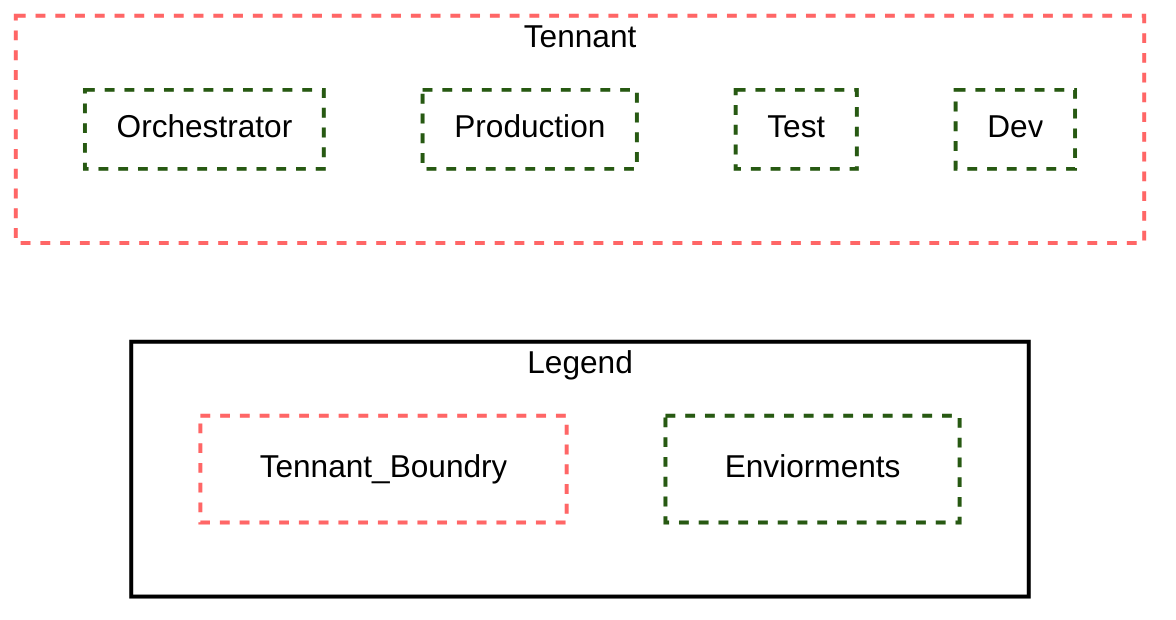 flowchart LR
  subgraph Legend
  Tennant_Boundry
  Enviorments
  end
  subgraph Tennant
  direction TB
     subgraph Dev
     end
    subgraph Test
     end
    subgraph Production
     end
    subgraph Orchestrator
     end
  end

style Tennant fill:#ffffff,stroke:#f66,stroke-width:2px,color:#000000,stroke-dasharray: 5 5
style Dev fill:#ffffff,stroke:#275912,stroke-width:2px,color:#000000,stroke-dasharray: 5 5
style Test fill:#ffffff,stroke:#275912,stroke-width:2px,color:#000000,stroke-dasharray: 5 5
style Production fill:#ffffff,stroke:#275912,stroke-width:2px,color:#000000,stroke-dasharray: 5 5
style Orchestrator fill:#ffffff,stroke:#275912,stroke-width:2px,color:#000000,stroke-dasharray: 5 5
style Legend fill:#ffffff,stroke:#000000,stroke-width:2px,color:#000000: 5 5
style Enviorments fill:#ffffff,stroke:#275912,stroke-width:2px,color:#000000,stroke-dasharray: 5 5
style Tennant_Boundry fill:#ffffff,stroke:#f66,stroke-width:2px,color:#000000,stroke-dasharray: 5 5